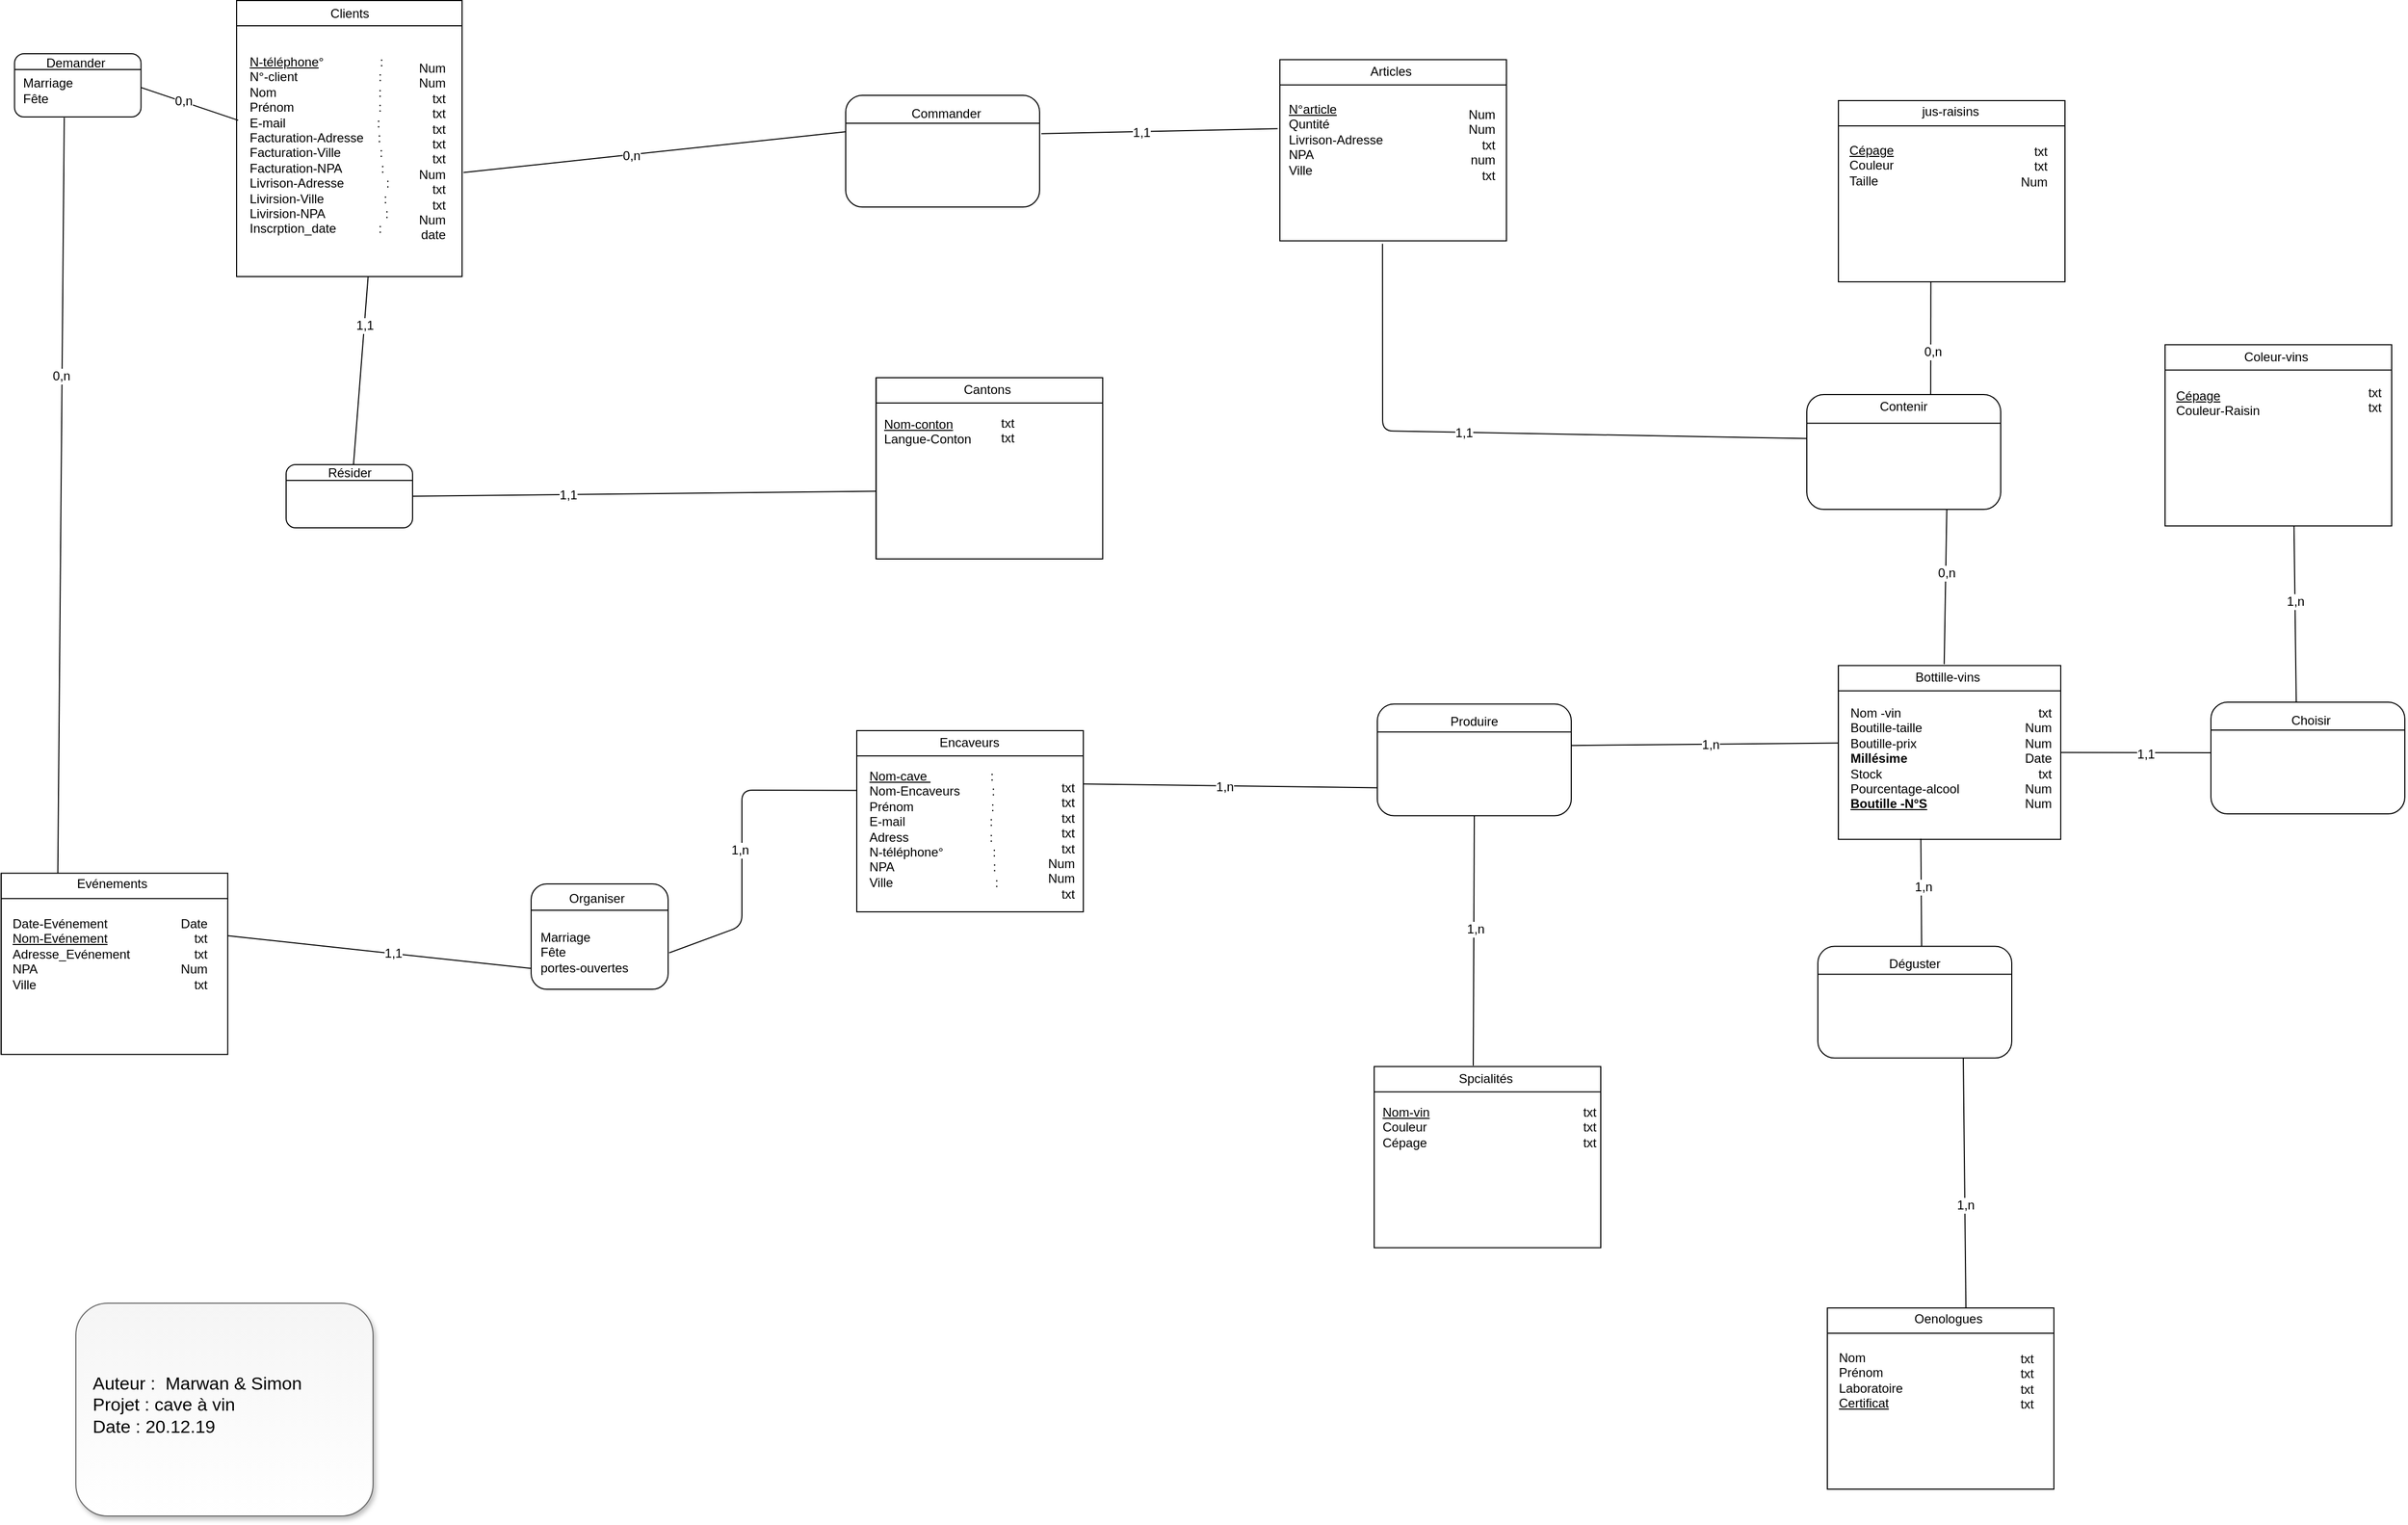 <mxfile pages="1" version="11.1.4" type="device"><diagram id="YAYrb2h_oNPjzgJTvmPT" name="Page-1"><mxGraphModel dx="1449" dy="745" grid="1" gridSize="10" guides="1" tooltips="1" connect="1" arrows="1" fold="1" page="1" pageScale="1" pageWidth="2336" pageHeight="1654" math="0" shadow="0"><root><mxCell id="0"/><mxCell id="1" parent="0"/><mxCell id="jZwpZF02W-TlChjxbvIv-12" value="" style="group" parent="1" vertex="1" connectable="0"><mxGeometry x="250.5" y="91.5" width="214" height="262" as="geometry"/></mxCell><mxCell id="jZwpZF02W-TlChjxbvIv-9" value="" style="group;align=left;" parent="jZwpZF02W-TlChjxbvIv-12" vertex="1" connectable="0"><mxGeometry width="214.0" height="262" as="geometry"/></mxCell><mxCell id="jZwpZF02W-TlChjxbvIv-7" value="" style="shape=internalStorage;whiteSpace=wrap;html=1;backgroundOutline=1;dx=0;dy=24;" parent="jZwpZF02W-TlChjxbvIv-9" vertex="1"><mxGeometry width="214" height="262" as="geometry"/></mxCell><mxCell id="jZwpZF02W-TlChjxbvIv-8" value="Clients" style="text;html=1;strokeColor=none;fillColor=none;align=center;verticalAlign=middle;whiteSpace=wrap;rounded=0;" parent="jZwpZF02W-TlChjxbvIv-9" vertex="1"><mxGeometry x="47.556" width="119.88" height="24.486" as="geometry"/></mxCell><mxCell id="jZwpZF02W-TlChjxbvIv-10" value="&lt;u&gt;N-téléphone&lt;/u&gt;°&amp;nbsp; &amp;nbsp; &amp;nbsp; &amp;nbsp; &amp;nbsp; &amp;nbsp; &amp;nbsp; &amp;nbsp; :&lt;br&gt;N°-client&amp;nbsp; &amp;nbsp; &amp;nbsp; &amp;nbsp; &amp;nbsp; &amp;nbsp; &amp;nbsp; &amp;nbsp; &amp;nbsp; &amp;nbsp; &amp;nbsp; &amp;nbsp;:&lt;br&gt;Nom&amp;nbsp; &amp;nbsp; &amp;nbsp; &amp;nbsp; &amp;nbsp; &amp;nbsp; &amp;nbsp; &amp;nbsp; &amp;nbsp; &amp;nbsp; &amp;nbsp; &amp;nbsp; &amp;nbsp; &amp;nbsp; &amp;nbsp;:&lt;br&gt;Prénom&amp;nbsp; &amp;nbsp; &amp;nbsp; &amp;nbsp; &amp;nbsp; &amp;nbsp; &amp;nbsp; &amp;nbsp; &amp;nbsp; &amp;nbsp; &amp;nbsp; &amp;nbsp; :&lt;br&gt;E-mail&amp;nbsp; &amp;nbsp; &amp;nbsp; &amp;nbsp; &amp;nbsp; &amp;nbsp; &amp;nbsp; &amp;nbsp; &amp;nbsp; &amp;nbsp; &amp;nbsp; &amp;nbsp; &amp;nbsp; :&lt;br&gt;&lt;font style=&quot;font-size: 12px&quot;&gt;Facturation-Adresse&amp;nbsp;&lt;/font&gt;&amp;nbsp; &amp;nbsp;:&lt;br&gt;Facturation-Ville&amp;nbsp; &amp;nbsp; &amp;nbsp; &amp;nbsp; &amp;nbsp; &amp;nbsp;:&lt;br&gt;Facturation-NPA&amp;nbsp; &amp;nbsp; &amp;nbsp; &amp;nbsp; &amp;nbsp; &amp;nbsp;:&lt;br&gt;Livrison-Adresse&amp;nbsp; &amp;nbsp; &amp;nbsp; &amp;nbsp; &amp;nbsp; &amp;nbsp; :&lt;br&gt;Livirsion-Ville&amp;nbsp; &amp;nbsp; &amp;nbsp; &amp;nbsp; &amp;nbsp; &amp;nbsp; &amp;nbsp; &amp;nbsp; &amp;nbsp;:&lt;br&gt;Livirsion-NPA&amp;nbsp; &amp;nbsp; &amp;nbsp; &amp;nbsp; &amp;nbsp; &amp;nbsp; &amp;nbsp; &amp;nbsp; &amp;nbsp;:&lt;br&gt;Inscrption_date&amp;nbsp; &amp;nbsp; &amp;nbsp; &amp;nbsp; &amp;nbsp; &amp;nbsp; :&lt;br&gt;&lt;br&gt;&amp;nbsp;" style="text;html=1;strokeColor=none;fillColor=none;align=left;verticalAlign=top;whiteSpace=wrap;rounded=0;" parent="jZwpZF02W-TlChjxbvIv-9" vertex="1"><mxGeometry x="10" y="44" width="140" height="212" as="geometry"/></mxCell><mxCell id="jZwpZF02W-TlChjxbvIv-11" value="Num&lt;br&gt;Num&lt;br&gt;txt&lt;br&gt;txt&lt;br&gt;txt&lt;br&gt;txt&lt;br&gt;txt&lt;br&gt;Num&lt;br&gt;txt&lt;br&gt;txt&lt;br&gt;Num&lt;br&gt;date" style="text;html=1;strokeColor=none;fillColor=none;align=right;verticalAlign=top;whiteSpace=wrap;rounded=0;horizontal=1;" parent="jZwpZF02W-TlChjxbvIv-9" vertex="1"><mxGeometry x="150" y="50" width="50" height="203" as="geometry"/></mxCell><mxCell id="jZwpZF02W-TlChjxbvIv-13" value="" style="group" parent="1" vertex="1" connectable="0"><mxGeometry x="839" y="784.5" width="215" height="172" as="geometry"/></mxCell><mxCell id="jZwpZF02W-TlChjxbvIv-14" value="" style="group;align=left;" parent="jZwpZF02W-TlChjxbvIv-13" vertex="1" connectable="0"><mxGeometry width="215" height="172" as="geometry"/></mxCell><mxCell id="jZwpZF02W-TlChjxbvIv-15" value="" style="shape=internalStorage;whiteSpace=wrap;html=1;backgroundOutline=1;dx=0;dy=24;" parent="jZwpZF02W-TlChjxbvIv-14" vertex="1"><mxGeometry width="215.0" height="172" as="geometry"/></mxCell><mxCell id="jZwpZF02W-TlChjxbvIv-16" value="Encaveurs" style="text;html=1;strokeColor=none;fillColor=none;align=center;verticalAlign=middle;whiteSpace=wrap;rounded=0;" parent="jZwpZF02W-TlChjxbvIv-14" vertex="1"><mxGeometry x="47.339" width="120.321" height="22.781" as="geometry"/></mxCell><mxCell id="jZwpZF02W-TlChjxbvIv-17" value="&lt;u&gt;Nom-cave&amp;nbsp;&lt;/u&gt;&amp;nbsp; &amp;nbsp; &amp;nbsp; &amp;nbsp; &amp;nbsp; &amp;nbsp; &amp;nbsp; &amp;nbsp; &amp;nbsp;:&lt;br&gt;Nom-Encaveurs&amp;nbsp; &amp;nbsp; &amp;nbsp; &amp;nbsp; &amp;nbsp;:&lt;br&gt;Prénom&amp;nbsp; &amp;nbsp; &amp;nbsp; &amp;nbsp; &amp;nbsp; &amp;nbsp; &amp;nbsp; &amp;nbsp; &amp;nbsp; &amp;nbsp; &amp;nbsp; :&lt;br&gt;E-mail&amp;nbsp; &amp;nbsp; &amp;nbsp; &amp;nbsp; &amp;nbsp; &amp;nbsp; &amp;nbsp; &amp;nbsp; &amp;nbsp; &amp;nbsp; &amp;nbsp; &amp;nbsp; :&lt;br&gt;Adress&amp;nbsp; &amp;nbsp; &amp;nbsp; &amp;nbsp; &amp;nbsp; &amp;nbsp; &amp;nbsp; &amp;nbsp; &amp;nbsp; &amp;nbsp; &amp;nbsp; &amp;nbsp;:&lt;br&gt;N-téléphone°&amp;nbsp; &amp;nbsp; &amp;nbsp; &amp;nbsp; &amp;nbsp; &amp;nbsp; &amp;nbsp; :&lt;br&gt;NPA&amp;nbsp; &amp;nbsp; &amp;nbsp; &amp;nbsp; &amp;nbsp; &amp;nbsp; &amp;nbsp; &amp;nbsp; &amp;nbsp; &amp;nbsp; &amp;nbsp; &amp;nbsp; &amp;nbsp; &amp;nbsp; :&lt;br&gt;Ville&amp;nbsp; &amp;nbsp; &amp;nbsp; &amp;nbsp; &amp;nbsp; &amp;nbsp; &amp;nbsp; &amp;nbsp; &amp;nbsp; &amp;nbsp; &amp;nbsp; &amp;nbsp; &amp;nbsp; &amp;nbsp; &amp;nbsp;:&lt;br&gt;&lt;br&gt;&lt;br&gt;&lt;br&gt;&amp;nbsp;" style="text;html=1;strokeColor=none;fillColor=none;align=left;verticalAlign=top;whiteSpace=wrap;rounded=0;" parent="jZwpZF02W-TlChjxbvIv-14" vertex="1"><mxGeometry x="10" y="29" width="130" height="129" as="geometry"/></mxCell><mxCell id="jZwpZF02W-TlChjxbvIv-18" value="txt&lt;br&gt;txt&lt;br&gt;txt&lt;br&gt;txt&lt;br&gt;txt&lt;br&gt;Num&lt;br&gt;Num&lt;br&gt;txt" style="text;html=1;strokeColor=none;fillColor=none;align=right;verticalAlign=top;whiteSpace=wrap;rounded=0;horizontal=1;" parent="jZwpZF02W-TlChjxbvIv-14" vertex="1"><mxGeometry x="150" y="40" width="59" height="119" as="geometry"/></mxCell><mxCell id="jZwpZF02W-TlChjxbvIv-20" value="" style="group" parent="1" vertex="1" connectable="0"><mxGeometry x="1770.46" y="722.706" width="211" height="165" as="geometry"/></mxCell><mxCell id="jZwpZF02W-TlChjxbvIv-21" value="" style="group;align=left;" parent="jZwpZF02W-TlChjxbvIv-20" vertex="1" connectable="0"><mxGeometry width="211" height="165" as="geometry"/></mxCell><mxCell id="jZwpZF02W-TlChjxbvIv-22" value="" style="shape=internalStorage;whiteSpace=wrap;html=1;backgroundOutline=1;dx=0;dy=24;" parent="jZwpZF02W-TlChjxbvIv-21" vertex="1"><mxGeometry width="211.0" height="165" as="geometry"/></mxCell><mxCell id="jZwpZF02W-TlChjxbvIv-23" value="Bottille-vins&amp;nbsp;" style="text;html=1;strokeColor=none;fillColor=none;align=center;verticalAlign=middle;whiteSpace=wrap;rounded=0;" parent="jZwpZF02W-TlChjxbvIv-21" vertex="1"><mxGeometry x="46.459" width="118.083" height="21.854" as="geometry"/></mxCell><mxCell id="jZwpZF02W-TlChjxbvIv-25" value="txt&lt;br&gt;Num&lt;br&gt;Num&lt;br&gt;Date&lt;br&gt;txt&lt;br&gt;Num&lt;br&gt;Num" style="text;html=1;strokeColor=none;fillColor=none;align=right;verticalAlign=top;whiteSpace=wrap;rounded=0;horizontal=1;" parent="jZwpZF02W-TlChjxbvIv-21" vertex="1"><mxGeometry x="124.156" y="31.657" width="80.474" height="123.75" as="geometry"/></mxCell><mxCell id="jZwpZF02W-TlChjxbvIv-27" value="Nom -vin&lt;br&gt;Boutille-taille&lt;br&gt;Boutille-prix&lt;br&gt;&lt;span class=&quot;ILfuVd&quot;&gt;&lt;span class=&quot;e24Kjd&quot;&gt;&lt;b&gt;Millésime&lt;/b&gt;&lt;/span&gt;&lt;/span&gt;&lt;br&gt;Stock&lt;br&gt;Pourcentage-alcool&lt;br&gt;&lt;span style=&quot;text-align: center&quot;&gt;&lt;b&gt;&lt;u&gt;Boutille -N°S&lt;br&gt;&lt;br&gt;&lt;/u&gt;&lt;/b&gt;&lt;/span&gt;" style="text;html=1;strokeColor=none;fillColor=none;align=left;verticalAlign=top;whiteSpace=wrap;rounded=0;" parent="jZwpZF02W-TlChjxbvIv-21" vertex="1"><mxGeometry x="9.814" y="31.657" width="145.247" height="128.547" as="geometry"/></mxCell><mxCell id="jZwpZF02W-TlChjxbvIv-28" value="" style="group;align=left;verticalAlign=top;" parent="1" vertex="1" connectable="0"><mxGeometry x="2080.5" y="418.222" width="215" height="172" as="geometry"/></mxCell><mxCell id="jZwpZF02W-TlChjxbvIv-29" value="" style="group;align=center;" parent="jZwpZF02W-TlChjxbvIv-28" vertex="1" connectable="0"><mxGeometry width="215" height="172" as="geometry"/></mxCell><mxCell id="jZwpZF02W-TlChjxbvIv-30" value="" style="shape=internalStorage;whiteSpace=wrap;html=1;backgroundOutline=1;dx=0;dy=24;" parent="jZwpZF02W-TlChjxbvIv-29" vertex="1"><mxGeometry width="215.0" height="172" as="geometry"/></mxCell><mxCell id="Ecj6515HUXLzfMnfIjLH-1" value="Coleur-vins" style="text;html=1;strokeColor=none;fillColor=none;align=center;verticalAlign=middle;whiteSpace=wrap;rounded=0;" parent="jZwpZF02W-TlChjxbvIv-29" vertex="1"><mxGeometry x="63.5" y="1.5" width="84" height="20" as="geometry"/></mxCell><mxCell id="x5Wz_G-ndifkTaneFLAi-8" value="&lt;u&gt;Cépage&lt;/u&gt;&lt;br style=&quot;white-space: normal&quot;&gt;Couleur-Raisin" style="text;html=1;strokeColor=none;fillColor=none;align=left;verticalAlign=top;whiteSpace=wrap;rounded=0;" parent="jZwpZF02W-TlChjxbvIv-29" vertex="1"><mxGeometry x="8" y="34.5" width="111" height="109" as="geometry"/></mxCell><mxCell id="x5Wz_G-ndifkTaneFLAi-9" value="txt&lt;br&gt;&lt;span&gt;txt&lt;/span&gt;&lt;br&gt;&lt;span&gt;&lt;br&gt;&lt;br&gt;&lt;/span&gt;" style="text;html=1;strokeColor=none;fillColor=none;align=right;verticalAlign=top;whiteSpace=wrap;rounded=0;" parent="jZwpZF02W-TlChjxbvIv-29" vertex="1"><mxGeometry x="144" y="31.5" width="63" height="99" as="geometry"/></mxCell><mxCell id="jZwpZF02W-TlChjxbvIv-40" value="" style="group" parent="1" vertex="1" connectable="0"><mxGeometry x="27.111" y="919.833" width="215" height="172" as="geometry"/></mxCell><mxCell id="jZwpZF02W-TlChjxbvIv-41" value="" style="group;align=left;" parent="jZwpZF02W-TlChjxbvIv-40" vertex="1" connectable="0"><mxGeometry width="215" height="172" as="geometry"/></mxCell><mxCell id="jZwpZF02W-TlChjxbvIv-42" value="" style="shape=internalStorage;whiteSpace=wrap;html=1;backgroundOutline=1;dx=0;dy=24;" parent="jZwpZF02W-TlChjxbvIv-41" vertex="1"><mxGeometry width="215.0" height="172" as="geometry"/></mxCell><mxCell id="jZwpZF02W-TlChjxbvIv-44" value="Date-Evénement&lt;br&gt;&lt;u&gt;Nom-Evénement&lt;/u&gt;&lt;br&gt;Adresse_Evénement&lt;br&gt;NPA&lt;br&gt;Ville" style="text;html=1;strokeColor=none;fillColor=none;align=left;verticalAlign=top;whiteSpace=wrap;rounded=0;" parent="jZwpZF02W-TlChjxbvIv-41" vertex="1"><mxGeometry x="9" y="34" width="121" height="105" as="geometry"/></mxCell><mxCell id="jZwpZF02W-TlChjxbvIv-45" value="&amp;nbsp;Date&lt;br&gt;txt&lt;br&gt;txt&lt;br&gt;Num&lt;br&gt;txt" style="text;html=1;strokeColor=none;fillColor=none;align=right;verticalAlign=top;whiteSpace=wrap;rounded=0;horizontal=1;" parent="jZwpZF02W-TlChjxbvIv-41" vertex="1"><mxGeometry x="124" y="34" width="74" height="95" as="geometry"/></mxCell><mxCell id="jZwpZF02W-TlChjxbvIv-48" value="Evénements" style="text;html=1;strokeColor=none;fillColor=none;align=center;verticalAlign=middle;whiteSpace=wrap;rounded=0;" parent="jZwpZF02W-TlChjxbvIv-41" vertex="1"><mxGeometry x="64" width="83" height="20" as="geometry"/></mxCell><mxCell id="jZwpZF02W-TlChjxbvIv-52" value="" style="group" parent="1" vertex="1" connectable="0"><mxGeometry x="1760" y="1327.5" width="215" height="172" as="geometry"/></mxCell><mxCell id="jZwpZF02W-TlChjxbvIv-53" value="" style="group;align=left;" parent="jZwpZF02W-TlChjxbvIv-52" vertex="1" connectable="0"><mxGeometry y="5" width="215" height="172" as="geometry"/></mxCell><mxCell id="jZwpZF02W-TlChjxbvIv-54" value="" style="shape=internalStorage;whiteSpace=wrap;html=1;backgroundOutline=1;dx=0;dy=24;" parent="jZwpZF02W-TlChjxbvIv-53" vertex="1"><mxGeometry width="215.0" height="172" as="geometry"/></mxCell><mxCell id="jZwpZF02W-TlChjxbvIv-55" value="Nom&lt;br&gt;Prénom&lt;br&gt;&lt;span class=&quot;tlid-translation translation&quot; lang=&quot;fr&quot;&gt;Laboratoire&lt;br&gt;&lt;u&gt;Certificat&lt;/u&gt;&lt;br&gt;&lt;/span&gt;" style="text;html=1;strokeColor=none;fillColor=none;align=left;verticalAlign=top;whiteSpace=wrap;rounded=0;" parent="jZwpZF02W-TlChjxbvIv-53" vertex="1"><mxGeometry x="8.908" y="33.667" width="109.977" height="105.111" as="geometry"/></mxCell><mxCell id="jZwpZF02W-TlChjxbvIv-56" value="txt&lt;br&gt;txt&lt;br&gt;txt&lt;br&gt;txt" style="text;html=1;strokeColor=none;fillColor=none;align=right;verticalAlign=top;whiteSpace=wrap;rounded=0;horizontal=1;" parent="jZwpZF02W-TlChjxbvIv-53" vertex="1"><mxGeometry x="124" y="34" width="74" height="95" as="geometry"/></mxCell><mxCell id="jZwpZF02W-TlChjxbvIv-57" value="&lt;span class=&quot;tlid-translation translation&quot; lang=&quot;fr&quot;&gt;Oenologues&lt;/span&gt;" style="text;html=1;strokeColor=none;fillColor=none;align=center;verticalAlign=middle;whiteSpace=wrap;rounded=0;" parent="jZwpZF02W-TlChjxbvIv-53" vertex="1"><mxGeometry x="80.5" y="0.5" width="68" height="20" as="geometry"/></mxCell><mxCell id="jZwpZF02W-TlChjxbvIv-61" value="" style="group" parent="1" vertex="1" connectable="0"><mxGeometry x="1770.5" y="181.5" width="215" height="172" as="geometry"/></mxCell><mxCell id="jZwpZF02W-TlChjxbvIv-62" value="" style="group;align=left;" parent="jZwpZF02W-TlChjxbvIv-61" vertex="1" connectable="0"><mxGeometry y="5" width="215" height="172" as="geometry"/></mxCell><mxCell id="jZwpZF02W-TlChjxbvIv-63" value="" style="shape=internalStorage;whiteSpace=wrap;html=1;backgroundOutline=1;dx=0;dy=24;" parent="jZwpZF02W-TlChjxbvIv-62" vertex="1"><mxGeometry width="215.0" height="172" as="geometry"/></mxCell><mxCell id="jZwpZF02W-TlChjxbvIv-64" value="&lt;u&gt;Cépage&lt;br&gt;&lt;/u&gt;Couleur&lt;br&gt;Taille" style="text;html=1;strokeColor=none;fillColor=none;align=left;verticalAlign=top;whiteSpace=wrap;rounded=0;" parent="jZwpZF02W-TlChjxbvIv-62" vertex="1"><mxGeometry x="8.908" y="33.667" width="109.977" height="105.111" as="geometry"/></mxCell><mxCell id="jZwpZF02W-TlChjxbvIv-65" value="txt&lt;br&gt;txt&lt;br&gt;Num" style="text;html=1;strokeColor=none;fillColor=none;align=right;verticalAlign=top;whiteSpace=wrap;rounded=0;horizontal=1;" parent="jZwpZF02W-TlChjxbvIv-62" vertex="1"><mxGeometry x="124" y="34" width="76" height="95" as="geometry"/></mxCell><mxCell id="jZwpZF02W-TlChjxbvIv-66" value="jus-raisins" style="text;html=1;strokeColor=none;fillColor=none;align=left;verticalAlign=middle;whiteSpace=wrap;rounded=0;" parent="jZwpZF02W-TlChjxbvIv-62" vertex="1"><mxGeometry x="77" width="74" height="20" as="geometry"/></mxCell><mxCell id="x5Wz_G-ndifkTaneFLAi-10" value="" style="group" parent="1" vertex="1" connectable="0"><mxGeometry x="857.362" y="449.5" width="215" height="172" as="geometry"/></mxCell><mxCell id="x5Wz_G-ndifkTaneFLAi-1" value="" style="group" parent="x5Wz_G-ndifkTaneFLAi-10" vertex="1" connectable="0"><mxGeometry width="215" height="172" as="geometry"/></mxCell><mxCell id="x5Wz_G-ndifkTaneFLAi-2" value="" style="group;align=left;" parent="x5Wz_G-ndifkTaneFLAi-1" vertex="1" connectable="0"><mxGeometry width="215" height="172" as="geometry"/></mxCell><mxCell id="x5Wz_G-ndifkTaneFLAi-3" value="" style="shape=internalStorage;whiteSpace=wrap;html=1;backgroundOutline=1;dx=0;dy=24;" parent="x5Wz_G-ndifkTaneFLAi-2" vertex="1"><mxGeometry width="215.0" height="172" as="geometry"/></mxCell><mxCell id="x5Wz_G-ndifkTaneFLAi-4" value="Cantons" style="text;html=1;strokeColor=none;fillColor=none;align=center;verticalAlign=middle;whiteSpace=wrap;rounded=0;" parent="x5Wz_G-ndifkTaneFLAi-2" vertex="1"><mxGeometry x="63.5" y="1.5" width="84" height="20" as="geometry"/></mxCell><mxCell id="x5Wz_G-ndifkTaneFLAi-6" value="txt&lt;br&gt;txt" style="text;html=1;" parent="x5Wz_G-ndifkTaneFLAi-2" vertex="1"><mxGeometry x="116.5" y="29.5" width="95" height="117" as="geometry"/></mxCell><mxCell id="x5Wz_G-ndifkTaneFLAi-5" value="&lt;u&gt;Nom-conton&lt;/u&gt;&lt;br&gt;Langue-Conton" style="text;html=1;" parent="x5Wz_G-ndifkTaneFLAi-10" vertex="1"><mxGeometry x="6" y="30" width="104" height="117" as="geometry"/></mxCell><mxCell id="x5Wz_G-ndifkTaneFLAi-13" value="" style="group" parent="1" vertex="1" connectable="0"><mxGeometry x="1330" y="1103.333" width="215" height="172" as="geometry"/></mxCell><mxCell id="x5Wz_G-ndifkTaneFLAi-14" value="" style="group" parent="x5Wz_G-ndifkTaneFLAi-13" vertex="1" connectable="0"><mxGeometry width="215" height="172" as="geometry"/></mxCell><mxCell id="x5Wz_G-ndifkTaneFLAi-15" value="" style="group;align=left;" parent="x5Wz_G-ndifkTaneFLAi-14" vertex="1" connectable="0"><mxGeometry width="215" height="172" as="geometry"/></mxCell><mxCell id="x5Wz_G-ndifkTaneFLAi-16" value="" style="shape=internalStorage;whiteSpace=wrap;html=1;backgroundOutline=1;dx=0;dy=24;" parent="x5Wz_G-ndifkTaneFLAi-15" vertex="1"><mxGeometry width="215.0" height="172" as="geometry"/></mxCell><mxCell id="x5Wz_G-ndifkTaneFLAi-17" value="Spcialités" style="text;html=1;strokeColor=none;fillColor=none;align=center;verticalAlign=middle;whiteSpace=wrap;rounded=0;" parent="x5Wz_G-ndifkTaneFLAi-15" vertex="1"><mxGeometry x="63.5" y="1.5" width="84" height="20" as="geometry"/></mxCell><mxCell id="x5Wz_G-ndifkTaneFLAi-18" value="txt&lt;br&gt;txt&lt;br&gt;txt" style="text;html=1;align=right;" parent="x5Wz_G-ndifkTaneFLAi-15" vertex="1"><mxGeometry x="116.5" y="29.5" width="95" height="117" as="geometry"/></mxCell><mxCell id="x5Wz_G-ndifkTaneFLAi-19" value="&lt;u&gt;Nom-vin&lt;/u&gt;&lt;br&gt;Couleur&lt;br&gt;Cépage" style="text;html=1;" parent="x5Wz_G-ndifkTaneFLAi-13" vertex="1"><mxGeometry x="6" y="29.5" width="95" height="117" as="geometry"/></mxCell><mxCell id="x5Wz_G-ndifkTaneFLAi-36" value="" style="group;movable=0;resizable=0;rotatable=0;deletable=0;editable=0;connectable=0;" parent="1" vertex="1" connectable="0"><mxGeometry x="1299.5" y="1049.759" width="184" height="106" as="geometry"/></mxCell><mxCell id="x5Wz_G-ndifkTaneFLAi-41" value="" style="group" parent="1" vertex="1" connectable="0"><mxGeometry x="828.5" y="181.5" width="184" height="106" as="geometry"/></mxCell><mxCell id="x5Wz_G-ndifkTaneFLAi-24" value="" style="group" parent="x5Wz_G-ndifkTaneFLAi-41" vertex="1" connectable="0"><mxGeometry width="184" height="106" as="geometry"/></mxCell><mxCell id="x5Wz_G-ndifkTaneFLAi-21" value="" style="rounded=1;whiteSpace=wrap;html=1;align=left;" parent="x5Wz_G-ndifkTaneFLAi-24" vertex="1"><mxGeometry width="184" height="106" as="geometry"/></mxCell><mxCell id="x5Wz_G-ndifkTaneFLAi-23" value="Commander" style="text;html=1;strokeColor=none;fillColor=none;align=center;verticalAlign=middle;whiteSpace=wrap;rounded=0;" parent="x5Wz_G-ndifkTaneFLAi-24" vertex="1"><mxGeometry x="50" y="7" width="90" height="20" as="geometry"/></mxCell><mxCell id="x5Wz_G-ndifkTaneFLAi-22" value="" style="endArrow=none;html=1;exitX=0;exitY=0.25;exitDx=0;exitDy=0;entryX=1;entryY=0.25;entryDx=0;entryDy=0;" parent="x5Wz_G-ndifkTaneFLAi-24" source="x5Wz_G-ndifkTaneFLAi-21" target="x5Wz_G-ndifkTaneFLAi-21" edge="1"><mxGeometry width="50" height="50" relative="1" as="geometry"><mxPoint x="962" y="144" as="sourcePoint"/><mxPoint x="1012" y="94" as="targetPoint"/><Array as="points"/></mxGeometry></mxCell><mxCell id="x5Wz_G-ndifkTaneFLAi-49" value="" style="group" parent="1" vertex="1" connectable="0"><mxGeometry x="1240.5" y="147.638" width="215" height="172" as="geometry"/></mxCell><mxCell id="x5Wz_G-ndifkTaneFLAi-42" value="" style="group" parent="x5Wz_G-ndifkTaneFLAi-49" vertex="1" connectable="0"><mxGeometry width="215" height="172" as="geometry"/></mxCell><mxCell id="x5Wz_G-ndifkTaneFLAi-43" value="" style="group" parent="x5Wz_G-ndifkTaneFLAi-42" vertex="1" connectable="0"><mxGeometry width="215" height="172" as="geometry"/></mxCell><mxCell id="x5Wz_G-ndifkTaneFLAi-44" value="" style="group;align=left;" parent="x5Wz_G-ndifkTaneFLAi-43" vertex="1" connectable="0"><mxGeometry width="215" height="172" as="geometry"/></mxCell><mxCell id="x5Wz_G-ndifkTaneFLAi-45" value="" style="shape=internalStorage;whiteSpace=wrap;html=1;backgroundOutline=1;dx=0;dy=24;" parent="x5Wz_G-ndifkTaneFLAi-44" vertex="1"><mxGeometry width="215.0" height="172" as="geometry"/></mxCell><mxCell id="x5Wz_G-ndifkTaneFLAi-46" value="Articles" style="text;html=1;strokeColor=none;fillColor=none;align=center;verticalAlign=middle;whiteSpace=wrap;rounded=0;" parent="x5Wz_G-ndifkTaneFLAi-44" vertex="1"><mxGeometry x="63.5" y="1.5" width="84" height="20" as="geometry"/></mxCell><mxCell id="jZwpZF02W-TlChjxbvIv-38" value="&lt;u&gt;N°article&lt;/u&gt;&lt;br&gt;Quntité&amp;nbsp;&lt;br&gt;Livrison-Adresse&lt;br&gt;NPA&lt;br&gt;Ville&amp;nbsp; &amp;nbsp; &amp;nbsp; &amp;nbsp; &amp;nbsp; &amp;nbsp; &amp;nbsp; &amp;nbsp; &amp;nbsp; &amp;nbsp; &amp;nbsp; &amp;nbsp; &amp;nbsp; &amp;nbsp;&amp;nbsp;" style="text;html=1;strokeColor=none;fillColor=none;align=left;verticalAlign=top;whiteSpace=wrap;rounded=0;" parent="x5Wz_G-ndifkTaneFLAi-44" vertex="1"><mxGeometry x="6" y="33" width="104" height="105" as="geometry"/></mxCell><mxCell id="jZwpZF02W-TlChjxbvIv-39" value="Num&lt;br&gt;Num&lt;br&gt;txt&lt;br&gt;num&lt;br&gt;txt" style="text;html=1;strokeColor=none;fillColor=none;align=right;verticalAlign=top;whiteSpace=wrap;rounded=0;horizontal=1;" parent="x5Wz_G-ndifkTaneFLAi-44" vertex="1"><mxGeometry x="132.5" y="37.862" width="74" height="95" as="geometry"/></mxCell><mxCell id="x5Wz_G-ndifkTaneFLAi-50" value="" style="endArrow=none;html=1;exitX=0.003;exitY=0.325;exitDx=0;exitDy=0;exitPerimeter=0;entryX=1.006;entryY=0.623;entryDx=0;entryDy=0;entryPerimeter=0;" parent="1" source="x5Wz_G-ndifkTaneFLAi-21" target="jZwpZF02W-TlChjxbvIv-7" edge="1"><mxGeometry width="50" height="50" relative="1" as="geometry"><mxPoint x="922.5" y="577.5" as="sourcePoint"/><mxPoint x="758.5" y="481.5" as="targetPoint"/><Array as="points"/></mxGeometry></mxCell><mxCell id="x5Wz_G-ndifkTaneFLAi-51" value="0,n" style="text;html=1;resizable=0;points=[];align=center;verticalAlign=middle;labelBackgroundColor=#ffffff;" parent="x5Wz_G-ndifkTaneFLAi-50" vertex="1" connectable="0"><mxGeometry x="0.127" y="1" relative="1" as="geometry"><mxPoint as="offset"/></mxGeometry></mxCell><mxCell id="x5Wz_G-ndifkTaneFLAi-52" value="" style="endArrow=none;html=1;exitX=-0.01;exitY=0.381;exitDx=0;exitDy=0;entryX=1.009;entryY=0.343;entryDx=0;entryDy=0;entryPerimeter=0;exitPerimeter=0;" parent="1" source="x5Wz_G-ndifkTaneFLAi-45" target="x5Wz_G-ndifkTaneFLAi-21" edge="1"><mxGeometry width="50" height="50" relative="1" as="geometry"><mxPoint x="1832" y="1023.661" as="sourcePoint"/><mxPoint x="1871.5" y="915.5" as="targetPoint"/></mxGeometry></mxCell><mxCell id="x5Wz_G-ndifkTaneFLAi-53" value="1,1" style="text;html=1;resizable=0;points=[];align=center;verticalAlign=middle;labelBackgroundColor=#ffffff;" parent="x5Wz_G-ndifkTaneFLAi-52" vertex="1" connectable="0"><mxGeometry x="0.159" y="1" relative="1" as="geometry"><mxPoint as="offset"/></mxGeometry></mxCell><mxCell id="x5Wz_G-ndifkTaneFLAi-54" value="" style="endArrow=none;html=1;entryX=0.453;entryY=1.016;entryDx=0;entryDy=0;exitX=0.007;exitY=0.383;exitDx=0;exitDy=0;exitPerimeter=0;entryPerimeter=0;" parent="1" source="x5Wz_G-ndifkTaneFLAi-37" target="x5Wz_G-ndifkTaneFLAi-45" edge="1"><mxGeometry width="50" height="50" relative="1" as="geometry"><mxPoint x="1849" y="1305.5" as="sourcePoint"/><mxPoint x="1899" y="1255.5" as="targetPoint"/><Array as="points"><mxPoint x="1338" y="500"/></Array></mxGeometry></mxCell><mxCell id="x5Wz_G-ndifkTaneFLAi-55" value="1,1" style="text;html=1;resizable=0;points=[];align=center;verticalAlign=middle;labelBackgroundColor=#ffffff;" parent="x5Wz_G-ndifkTaneFLAi-54" vertex="1" connectable="0"><mxGeometry x="0.127" relative="1" as="geometry"><mxPoint as="offset"/></mxGeometry></mxCell><mxCell id="x5Wz_G-ndifkTaneFLAi-56" value="" style="endArrow=none;html=1;entryX=0.639;entryY=0.002;entryDx=0;entryDy=0;entryPerimeter=0;exitX=0.408;exitY=1.001;exitDx=0;exitDy=0;exitPerimeter=0;" parent="1" source="jZwpZF02W-TlChjxbvIv-63" target="x5Wz_G-ndifkTaneFLAi-37" edge="1"><mxGeometry width="50" height="50" relative="1" as="geometry"><mxPoint x="1858.5" y="362.5" as="sourcePoint"/><mxPoint x="1781.5" y="1465.5" as="targetPoint"/></mxGeometry></mxCell><mxCell id="x5Wz_G-ndifkTaneFLAi-57" value="0,n" style="text;html=1;resizable=0;points=[];align=center;verticalAlign=middle;labelBackgroundColor=#ffffff;" parent="x5Wz_G-ndifkTaneFLAi-56" vertex="1" connectable="0"><mxGeometry x="0.232" y="2" relative="1" as="geometry"><mxPoint as="offset"/></mxGeometry></mxCell><mxCell id="x5Wz_G-ndifkTaneFLAi-58" value="" style="endArrow=none;html=1;entryX=0.722;entryY=0.999;entryDx=0;entryDy=0;entryPerimeter=0;exitX=0.457;exitY=-0.058;exitDx=0;exitDy=0;exitPerimeter=0;" parent="1" source="jZwpZF02W-TlChjxbvIv-23" target="x5Wz_G-ndifkTaneFLAi-37" edge="1"><mxGeometry width="50" height="50" relative="1" as="geometry"><mxPoint x="1891.5" y="705.5" as="sourcePoint"/><mxPoint x="1920" y="1495.5" as="targetPoint"/></mxGeometry></mxCell><mxCell id="x5Wz_G-ndifkTaneFLAi-59" value="0,n" style="text;html=1;resizable=0;points=[];align=center;verticalAlign=middle;labelBackgroundColor=#ffffff;" parent="x5Wz_G-ndifkTaneFLAi-58" vertex="1" connectable="0"><mxGeometry x="0.181" relative="1" as="geometry"><mxPoint as="offset"/></mxGeometry></mxCell><mxCell id="x5Wz_G-ndifkTaneFLAi-63" value="" style="group;movable=0;resizable=0;rotatable=0;deletable=0;editable=0;connectable=0;" parent="1" vertex="1" connectable="0"><mxGeometry x="1309.5" y="1059.759" width="184" height="106" as="geometry"/></mxCell><mxCell id="x5Wz_G-ndifkTaneFLAi-70" value="" style="group" parent="1" vertex="1" connectable="0"><mxGeometry x="1751" y="989.259" width="184" height="106" as="geometry"/></mxCell><mxCell id="x5Wz_G-ndifkTaneFLAi-64" value="" style="rounded=1;whiteSpace=wrap;html=1;align=left;" parent="x5Wz_G-ndifkTaneFLAi-70" vertex="1"><mxGeometry width="184" height="106" as="geometry"/></mxCell><mxCell id="x5Wz_G-ndifkTaneFLAi-66" value="" style="endArrow=none;html=1;exitX=0;exitY=0.25;exitDx=0;exitDy=0;entryX=1;entryY=0.25;entryDx=0;entryDy=0;" parent="x5Wz_G-ndifkTaneFLAi-70" source="x5Wz_G-ndifkTaneFLAi-64" target="x5Wz_G-ndifkTaneFLAi-64" edge="1"><mxGeometry width="50" height="50" relative="1" as="geometry"><mxPoint x="216.5" y="-76" as="sourcePoint"/><mxPoint x="266.5" y="-126" as="targetPoint"/><Array as="points"/></mxGeometry></mxCell><mxCell id="x5Wz_G-ndifkTaneFLAi-69" value="Déguster" style="text;html=1;strokeColor=none;fillColor=none;align=center;verticalAlign=middle;whiteSpace=wrap;rounded=0;" parent="x5Wz_G-ndifkTaneFLAi-70" vertex="1"><mxGeometry x="72" y="6.241" width="40" height="20" as="geometry"/></mxCell><mxCell id="x5Wz_G-ndifkTaneFLAi-71" value="" style="endArrow=none;html=1;entryX=0.535;entryY=-0.003;entryDx=0;entryDy=0;exitX=0.371;exitY=0.996;exitDx=0;exitDy=0;exitPerimeter=0;entryPerimeter=0;" parent="1" source="jZwpZF02W-TlChjxbvIv-22" target="x5Wz_G-ndifkTaneFLAi-64" edge="1"><mxGeometry width="50" height="50" relative="1" as="geometry"><mxPoint x="1876.5" y="888.5" as="sourcePoint"/><mxPoint x="1881.5" y="965.5" as="targetPoint"/><Array as="points"/></mxGeometry></mxCell><mxCell id="x5Wz_G-ndifkTaneFLAi-72" value="1,n" style="text;html=1;resizable=0;points=[];align=center;verticalAlign=middle;labelBackgroundColor=#ffffff;" parent="x5Wz_G-ndifkTaneFLAi-71" vertex="1" connectable="0"><mxGeometry x="-0.107" y="2" relative="1" as="geometry"><mxPoint as="offset"/></mxGeometry></mxCell><mxCell id="x5Wz_G-ndifkTaneFLAi-73" value="" style="endArrow=none;html=1;entryX=0.75;entryY=0;entryDx=0;entryDy=0;exitX=0.75;exitY=1;exitDx=0;exitDy=0;" parent="1" source="x5Wz_G-ndifkTaneFLAi-64" target="jZwpZF02W-TlChjxbvIv-57" edge="1"><mxGeometry width="50" height="50" relative="1" as="geometry"><mxPoint x="1841.5" y="1006.5" as="sourcePoint"/><mxPoint x="2670.5" y="1485.5" as="targetPoint"/></mxGeometry></mxCell><mxCell id="x5Wz_G-ndifkTaneFLAi-74" value="1,n" style="text;html=1;resizable=0;points=[];align=center;verticalAlign=middle;labelBackgroundColor=#ffffff;" parent="x5Wz_G-ndifkTaneFLAi-73" vertex="1" connectable="0"><mxGeometry x="0.168" relative="1" as="geometry"><mxPoint as="offset"/></mxGeometry></mxCell><mxCell id="x5Wz_G-ndifkTaneFLAi-76" value="" style="group" parent="1" vertex="1" connectable="0"><mxGeometry x="1740.5" y="465.5" width="184" height="109" as="geometry"/></mxCell><mxCell id="x5Wz_G-ndifkTaneFLAi-37" value="" style="rounded=1;whiteSpace=wrap;html=1;align=left;" parent="x5Wz_G-ndifkTaneFLAi-76" vertex="1"><mxGeometry width="184" height="109" as="geometry"/></mxCell><mxCell id="x5Wz_G-ndifkTaneFLAi-38" value="Contenir" style="text;html=1;strokeColor=none;fillColor=none;align=center;verticalAlign=middle;whiteSpace=wrap;rounded=0;" parent="x5Wz_G-ndifkTaneFLAi-76" vertex="1"><mxGeometry x="64" y="1.259" width="55" height="20" as="geometry"/></mxCell><mxCell id="x5Wz_G-ndifkTaneFLAi-39" value="" style="endArrow=none;html=1;exitX=0;exitY=0.25;exitDx=0;exitDy=0;entryX=1;entryY=0.25;entryDx=0;entryDy=0;" parent="x5Wz_G-ndifkTaneFLAi-76" source="x5Wz_G-ndifkTaneFLAi-37" target="x5Wz_G-ndifkTaneFLAi-37" edge="1"><mxGeometry width="50" height="50" relative="1" as="geometry"><mxPoint x="2261.5" y="1193.759" as="sourcePoint"/><mxPoint x="2311.5" y="1143.759" as="targetPoint"/><Array as="points"/></mxGeometry></mxCell><mxCell id="x5Wz_G-ndifkTaneFLAi-80" value="" style="endArrow=none;html=1;entryX=1;entryY=0.5;entryDx=0;entryDy=0;exitX=-0.057;exitY=0.665;exitDx=0;exitDy=0;exitPerimeter=0;" parent="1" source="x5Wz_G-ndifkTaneFLAi-5" target="x5Wz_G-ndifkTaneFLAi-79" edge="1"><mxGeometry width="50" height="50" relative="1" as="geometry"><mxPoint x="300.5" y="292.5" as="sourcePoint"/><mxPoint x="672" y="932.201" as="targetPoint"/></mxGeometry></mxCell><mxCell id="x5Wz_G-ndifkTaneFLAi-84" value="1,1" style="text;html=1;resizable=0;points=[];align=center;verticalAlign=middle;labelBackgroundColor=#ffffff;" parent="x5Wz_G-ndifkTaneFLAi-80" vertex="1" connectable="0"><mxGeometry x="0.329" relative="1" as="geometry"><mxPoint as="offset"/></mxGeometry></mxCell><mxCell id="x5Wz_G-ndifkTaneFLAi-81" value="" style="endArrow=none;html=1;entryX=0.82;entryY=1.029;entryDx=0;entryDy=0;exitX=0.564;exitY=0.983;exitDx=0;exitDy=0;exitPerimeter=0;entryPerimeter=0;" parent="1" source="MOEgZlCkhYLucnAaT1ta-5" target="jZwpZF02W-TlChjxbvIv-10" edge="1"><mxGeometry width="50" height="50" relative="1" as="geometry"><mxPoint x="629.5" y="752.667" as="sourcePoint"/><mxPoint x="679.5" y="702.667" as="targetPoint"/></mxGeometry></mxCell><mxCell id="x5Wz_G-ndifkTaneFLAi-83" value="1,1" style="text;html=1;resizable=0;points=[];align=center;verticalAlign=middle;labelBackgroundColor=#ffffff;" parent="x5Wz_G-ndifkTaneFLAi-81" vertex="1" connectable="0"><mxGeometry x="-0.083" y="1" relative="1" as="geometry"><mxPoint x="6" y="-60.5" as="offset"/></mxGeometry></mxCell><mxCell id="x5Wz_G-ndifkTaneFLAi-86" value="" style="group" parent="1" vertex="1" connectable="0"><mxGeometry x="2124" y="757.5" width="184" height="106" as="geometry"/></mxCell><mxCell id="x5Wz_G-ndifkTaneFLAi-87" value="" style="group" parent="x5Wz_G-ndifkTaneFLAi-86" vertex="1" connectable="0"><mxGeometry width="184" height="106" as="geometry"/></mxCell><mxCell id="x5Wz_G-ndifkTaneFLAi-88" value="" style="rounded=1;whiteSpace=wrap;html=1;align=left;" parent="x5Wz_G-ndifkTaneFLAi-87" vertex="1"><mxGeometry width="184" height="106" as="geometry"/></mxCell><mxCell id="x5Wz_G-ndifkTaneFLAi-89" value="Choisir" style="text;html=1;strokeColor=none;fillColor=none;align=center;verticalAlign=middle;whiteSpace=wrap;rounded=0;" parent="x5Wz_G-ndifkTaneFLAi-87" vertex="1"><mxGeometry x="50" y="7" width="90" height="20" as="geometry"/></mxCell><mxCell id="x5Wz_G-ndifkTaneFLAi-90" value="" style="endArrow=none;html=1;exitX=0;exitY=0.25;exitDx=0;exitDy=0;entryX=1;entryY=0.25;entryDx=0;entryDy=0;" parent="x5Wz_G-ndifkTaneFLAi-87" source="x5Wz_G-ndifkTaneFLAi-88" target="x5Wz_G-ndifkTaneFLAi-88" edge="1"><mxGeometry width="50" height="50" relative="1" as="geometry"><mxPoint x="962" y="144" as="sourcePoint"/><mxPoint x="1012" y="94" as="targetPoint"/><Array as="points"/></mxGeometry></mxCell><mxCell id="x5Wz_G-ndifkTaneFLAi-91" value="" style="endArrow=none;html=1;entryX=1;entryY=0.5;entryDx=0;entryDy=0;" parent="1" target="jZwpZF02W-TlChjxbvIv-22" edge="1"><mxGeometry width="50" height="50" relative="1" as="geometry"><mxPoint x="2123.5" y="805.5" as="sourcePoint"/><mxPoint x="1729" y="780" as="targetPoint"/></mxGeometry></mxCell><mxCell id="x5Wz_G-ndifkTaneFLAi-94" value="1,1" style="text;html=1;resizable=0;points=[];align=center;verticalAlign=middle;labelBackgroundColor=#ffffff;" parent="x5Wz_G-ndifkTaneFLAi-91" vertex="1" connectable="0"><mxGeometry x="-0.137" y="1" relative="1" as="geometry"><mxPoint as="offset"/></mxGeometry></mxCell><mxCell id="x5Wz_G-ndifkTaneFLAi-92" value="" style="endArrow=none;html=1;exitX=0.569;exitY=1;exitDx=0;exitDy=0;exitPerimeter=0;entryX=0.44;entryY=-0.004;entryDx=0;entryDy=0;entryPerimeter=0;" parent="1" source="jZwpZF02W-TlChjxbvIv-30" target="x5Wz_G-ndifkTaneFLAi-88" edge="1"><mxGeometry width="50" height="50" relative="1" as="geometry"><mxPoint x="1331.5" y="792.5" as="sourcePoint"/><mxPoint x="2210.5" y="752.5" as="targetPoint"/><Array as="points"/></mxGeometry></mxCell><mxCell id="x5Wz_G-ndifkTaneFLAi-93" value="1,n" style="text;html=1;resizable=0;points=[];align=center;verticalAlign=middle;labelBackgroundColor=#ffffff;" parent="x5Wz_G-ndifkTaneFLAi-92" vertex="1" connectable="0"><mxGeometry x="-0.144" relative="1" as="geometry"><mxPoint as="offset"/></mxGeometry></mxCell><mxCell id="x5Wz_G-ndifkTaneFLAi-103" value="" style="group" parent="1" vertex="1" connectable="0"><mxGeometry x="1333" y="759.259" width="184" height="106" as="geometry"/></mxCell><mxCell id="x5Wz_G-ndifkTaneFLAi-104" value="" style="rounded=1;whiteSpace=wrap;html=1;align=left;" parent="x5Wz_G-ndifkTaneFLAi-103" vertex="1"><mxGeometry width="184" height="106" as="geometry"/></mxCell><mxCell id="x5Wz_G-ndifkTaneFLAi-105" value="" style="endArrow=none;html=1;exitX=0;exitY=0.25;exitDx=0;exitDy=0;entryX=1;entryY=0.25;entryDx=0;entryDy=0;" parent="x5Wz_G-ndifkTaneFLAi-103" source="x5Wz_G-ndifkTaneFLAi-104" target="x5Wz_G-ndifkTaneFLAi-104" edge="1"><mxGeometry width="50" height="50" relative="1" as="geometry"><mxPoint x="216.5" y="-76" as="sourcePoint"/><mxPoint x="266.5" y="-126" as="targetPoint"/><Array as="points"/></mxGeometry></mxCell><mxCell id="x5Wz_G-ndifkTaneFLAi-106" value="Produire" style="text;html=1;strokeColor=none;fillColor=none;align=center;verticalAlign=middle;whiteSpace=wrap;rounded=0;" parent="x5Wz_G-ndifkTaneFLAi-103" vertex="1"><mxGeometry x="72" y="6.241" width="40" height="20" as="geometry"/></mxCell><mxCell id="x5Wz_G-ndifkTaneFLAi-107" value="" style="endArrow=none;html=1;entryX=0;entryY=0.75;entryDx=0;entryDy=0;exitX=0.999;exitY=0.294;exitDx=0;exitDy=0;exitPerimeter=0;" parent="1" source="jZwpZF02W-TlChjxbvIv-15" target="x5Wz_G-ndifkTaneFLAi-104" edge="1"><mxGeometry width="50" height="50" relative="1" as="geometry"><mxPoint x="1054" y="850" as="sourcePoint"/><mxPoint x="1287" y="881.5" as="targetPoint"/><Array as="points"/></mxGeometry></mxCell><mxCell id="x5Wz_G-ndifkTaneFLAi-108" value="1,n" style="text;html=1;resizable=0;points=[];align=center;verticalAlign=middle;labelBackgroundColor=#ffffff;" parent="x5Wz_G-ndifkTaneFLAi-107" vertex="1" connectable="0"><mxGeometry x="-0.058" y="-1" relative="1" as="geometry"><mxPoint x="2" y="-0.5" as="offset"/></mxGeometry></mxCell><mxCell id="x5Wz_G-ndifkTaneFLAi-109" value="" style="endArrow=none;html=1;exitX=1.001;exitY=0.371;exitDx=0;exitDy=0;exitPerimeter=0;entryX=0.001;entryY=0.446;entryDx=0;entryDy=0;entryPerimeter=0;" parent="1" source="x5Wz_G-ndifkTaneFLAi-104" target="jZwpZF02W-TlChjxbvIv-22" edge="1"><mxGeometry width="50" height="50" relative="1" as="geometry"><mxPoint x="1618.5" y="835.5" as="sourcePoint"/><mxPoint x="1668.5" y="785.5" as="targetPoint"/></mxGeometry></mxCell><mxCell id="x5Wz_G-ndifkTaneFLAi-110" value="1,n" style="text;html=1;resizable=0;points=[];align=center;verticalAlign=middle;labelBackgroundColor=#ffffff;" parent="x5Wz_G-ndifkTaneFLAi-109" vertex="1" connectable="0"><mxGeometry x="0.043" relative="1" as="geometry"><mxPoint as="offset"/></mxGeometry></mxCell><mxCell id="x5Wz_G-ndifkTaneFLAi-111" value="" style="endArrow=none;html=1;entryX=0.5;entryY=1;entryDx=0;entryDy=0;exitX=0.363;exitY=-0.115;exitDx=0;exitDy=0;exitPerimeter=0;" parent="1" source="x5Wz_G-ndifkTaneFLAi-17" target="x5Wz_G-ndifkTaneFLAi-104" edge="1"><mxGeometry width="50" height="50" relative="1" as="geometry"><mxPoint x="1380" y="995.5" as="sourcePoint"/><mxPoint x="1430" y="945.5" as="targetPoint"/></mxGeometry></mxCell><mxCell id="x5Wz_G-ndifkTaneFLAi-112" value="1,n" style="text;html=1;resizable=0;points=[];align=center;verticalAlign=middle;labelBackgroundColor=#ffffff;" parent="x5Wz_G-ndifkTaneFLAi-111" vertex="1" connectable="0"><mxGeometry x="0.095" y="-1" relative="1" as="geometry"><mxPoint as="offset"/></mxGeometry></mxCell><mxCell id="x5Wz_G-ndifkTaneFLAi-124" value="" style="endArrow=none;html=1;entryX=0.007;entryY=0.434;entryDx=0;entryDy=0;entryPerimeter=0;" parent="1" target="jZwpZF02W-TlChjxbvIv-7" edge="1"><mxGeometry width="50" height="50" relative="1" as="geometry"><mxPoint x="130" y="164" as="sourcePoint"/><mxPoint x="215.5" y="385.5" as="targetPoint"/></mxGeometry></mxCell><mxCell id="x5Wz_G-ndifkTaneFLAi-136" value="0,n" style="text;html=1;resizable=0;points=[];align=center;verticalAlign=middle;labelBackgroundColor=#ffffff;" parent="x5Wz_G-ndifkTaneFLAi-124" vertex="1" connectable="0"><mxGeometry x="0.138" y="1" relative="1" as="geometry"><mxPoint as="offset"/></mxGeometry></mxCell><mxCell id="x5Wz_G-ndifkTaneFLAi-125" value="" style="endArrow=none;html=1;entryX=0.393;entryY=1.013;entryDx=0;entryDy=0;exitX=0.25;exitY=0;exitDx=0;exitDy=0;entryPerimeter=0;" parent="1" source="jZwpZF02W-TlChjxbvIv-42" target="x5Wz_G-ndifkTaneFLAi-120" edge="1"><mxGeometry width="50" height="50" relative="1" as="geometry"><mxPoint x="166.185" y="687.08" as="sourcePoint"/><mxPoint x="166.712" y="548.844" as="targetPoint"/></mxGeometry></mxCell><mxCell id="x5Wz_G-ndifkTaneFLAi-137" value="0,n" style="text;html=1;resizable=0;points=[];align=center;verticalAlign=middle;labelBackgroundColor=#ffffff;" parent="x5Wz_G-ndifkTaneFLAi-125" vertex="1" connectable="0"><mxGeometry x="0.316" y="1" relative="1" as="geometry"><mxPoint as="offset"/></mxGeometry></mxCell><mxCell id="x5Wz_G-ndifkTaneFLAi-128" value="" style="group;align=left;" parent="1" vertex="1" connectable="0"><mxGeometry x="39.805" y="142" width="120" height="60" as="geometry"/></mxCell><mxCell id="x5Wz_G-ndifkTaneFLAi-126" value="" style="group" parent="x5Wz_G-ndifkTaneFLAi-128" vertex="1" connectable="0"><mxGeometry width="120" height="60" as="geometry"/></mxCell><mxCell id="x5Wz_G-ndifkTaneFLAi-119" value="" style="group" parent="x5Wz_G-ndifkTaneFLAi-126" vertex="1" connectable="0"><mxGeometry width="120" height="60" as="geometry"/></mxCell><mxCell id="x5Wz_G-ndifkTaneFLAi-120" value="" style="rounded=1;whiteSpace=wrap;html=1;align=left;" parent="x5Wz_G-ndifkTaneFLAi-119" vertex="1"><mxGeometry width="120" height="60" as="geometry"/></mxCell><mxCell id="x5Wz_G-ndifkTaneFLAi-121" value="" style="endArrow=none;html=1;exitX=0;exitY=0.25;exitDx=0;exitDy=0;entryX=1;entryY=0.25;entryDx=0;entryDy=0;" parent="x5Wz_G-ndifkTaneFLAi-119" source="x5Wz_G-ndifkTaneFLAi-120" target="x5Wz_G-ndifkTaneFLAi-120" edge="1"><mxGeometry width="50" height="50" relative="1" as="geometry"><mxPoint x="67.5" y="679" as="sourcePoint"/><mxPoint x="117.5" y="629" as="targetPoint"/></mxGeometry></mxCell><mxCell id="x5Wz_G-ndifkTaneFLAi-122" value="Demander" style="text;html=1;strokeColor=none;fillColor=none;align=center;verticalAlign=middle;whiteSpace=wrap;rounded=0;" parent="x5Wz_G-ndifkTaneFLAi-119" vertex="1"><mxGeometry x="26" y="3.5" width="64" height="10" as="geometry"/></mxCell><mxCell id="x5Wz_G-ndifkTaneFLAi-127" value="Marriage&lt;br&gt;Fête" style="text;html=1;strokeColor=none;fillColor=none;align=left;verticalAlign=middle;whiteSpace=wrap;rounded=0;" parent="x5Wz_G-ndifkTaneFLAi-119" vertex="1"><mxGeometry x="6" y="18" width="54" height="33" as="geometry"/></mxCell><mxCell id="x5Wz_G-ndifkTaneFLAi-129" value="" style="group;align=left;" parent="1" vertex="1" connectable="0"><mxGeometry x="530" y="930" width="130" height="100" as="geometry"/></mxCell><mxCell id="x5Wz_G-ndifkTaneFLAi-130" value="" style="group" parent="x5Wz_G-ndifkTaneFLAi-129" vertex="1" connectable="0"><mxGeometry width="130" height="100" as="geometry"/></mxCell><mxCell id="x5Wz_G-ndifkTaneFLAi-131" value="" style="group" parent="x5Wz_G-ndifkTaneFLAi-130" vertex="1" connectable="0"><mxGeometry width="130" height="100" as="geometry"/></mxCell><mxCell id="x5Wz_G-ndifkTaneFLAi-132" value="" style="rounded=1;whiteSpace=wrap;html=1;align=left;" parent="x5Wz_G-ndifkTaneFLAi-131" vertex="1"><mxGeometry width="130" height="100" as="geometry"/></mxCell><mxCell id="x5Wz_G-ndifkTaneFLAi-133" value="" style="endArrow=none;html=1;exitX=0;exitY=0.25;exitDx=0;exitDy=0;entryX=1;entryY=0.25;entryDx=0;entryDy=0;" parent="x5Wz_G-ndifkTaneFLAi-131" source="x5Wz_G-ndifkTaneFLAi-132" target="x5Wz_G-ndifkTaneFLAi-132" edge="1"><mxGeometry width="50" height="50" relative="1" as="geometry"><mxPoint x="73.125" y="1131.667" as="sourcePoint"/><mxPoint x="127.292" y="1048.333" as="targetPoint"/></mxGeometry></mxCell><mxCell id="x5Wz_G-ndifkTaneFLAi-134" value="Organiser" style="text;html=1;strokeColor=none;fillColor=none;align=center;verticalAlign=middle;whiteSpace=wrap;rounded=0;" parent="x5Wz_G-ndifkTaneFLAi-131" vertex="1"><mxGeometry x="28.167" y="5.833" width="69.333" height="16.667" as="geometry"/></mxCell><mxCell id="x5Wz_G-ndifkTaneFLAi-135" value="Marriage&lt;br&gt;Fête&lt;br&gt;portes-ouvertes" style="text;html=1;strokeColor=none;fillColor=none;align=left;verticalAlign=middle;whiteSpace=wrap;rounded=0;" parent="x5Wz_G-ndifkTaneFLAi-131" vertex="1"><mxGeometry x="7" y="30" width="94" height="70" as="geometry"/></mxCell><mxCell id="x5Wz_G-ndifkTaneFLAi-138" value="" style="endArrow=none;html=1;exitX=0.999;exitY=0.345;exitDx=0;exitDy=0;exitPerimeter=0;entryX=0.004;entryY=0.803;entryDx=0;entryDy=0;entryPerimeter=0;" parent="1" source="jZwpZF02W-TlChjxbvIv-42" target="x5Wz_G-ndifkTaneFLAi-132" edge="1"><mxGeometry width="50" height="50" relative="1" as="geometry"><mxPoint x="360.5" y="872" as="sourcePoint"/><mxPoint x="410.5" y="822" as="targetPoint"/></mxGeometry></mxCell><mxCell id="x5Wz_G-ndifkTaneFLAi-141" value="1,1" style="text;html=1;resizable=0;points=[];align=center;verticalAlign=middle;labelBackgroundColor=#ffffff;" parent="x5Wz_G-ndifkTaneFLAi-138" vertex="1" connectable="0"><mxGeometry x="0.09" relative="1" as="geometry"><mxPoint as="offset"/></mxGeometry></mxCell><mxCell id="x5Wz_G-ndifkTaneFLAi-139" value="" style="endArrow=none;html=1;exitX=1.008;exitY=0.654;exitDx=0;exitDy=0;exitPerimeter=0;entryX=-0.002;entryY=0.33;entryDx=0;entryDy=0;entryPerimeter=0;" parent="1" source="x5Wz_G-ndifkTaneFLAi-132" target="jZwpZF02W-TlChjxbvIv-15" edge="1"><mxGeometry width="50" height="50" relative="1" as="geometry"><mxPoint x="730.5" y="849.5" as="sourcePoint"/><mxPoint x="830.5" y="823.5" as="targetPoint"/><Array as="points"><mxPoint x="730" y="970"/><mxPoint x="730" y="841"/></Array></mxGeometry></mxCell><mxCell id="x5Wz_G-ndifkTaneFLAi-140" value="1,n" style="text;html=1;resizable=0;points=[];align=center;verticalAlign=middle;labelBackgroundColor=#ffffff;" parent="x5Wz_G-ndifkTaneFLAi-139" vertex="1" connectable="0"><mxGeometry x="-0.06" y="2" relative="1" as="geometry"><mxPoint as="offset"/></mxGeometry></mxCell><mxCell id="x5Wz_G-ndifkTaneFLAi-79" value="" style="rounded=1;whiteSpace=wrap;html=1;align=left;" parent="1" vertex="1"><mxGeometry x="297.5" y="532" width="120" height="60" as="geometry"/></mxCell><mxCell id="x5Wz_G-ndifkTaneFLAi-82" value="" style="endArrow=none;html=1;exitX=0;exitY=0.25;exitDx=0;exitDy=0;entryX=1;entryY=0.25;entryDx=0;entryDy=0;" parent="1" source="x5Wz_G-ndifkTaneFLAi-79" target="x5Wz_G-ndifkTaneFLAi-79" edge="1"><mxGeometry width="50" height="50" relative="1" as="geometry"><mxPoint x="631.5" y="885.5" as="sourcePoint"/><mxPoint x="681.5" y="835.5" as="targetPoint"/></mxGeometry></mxCell><mxCell id="MOEgZlCkhYLucnAaT1ta-5" value="Résider" style="text;html=1;strokeColor=none;fillColor=none;align=center;verticalAlign=middle;whiteSpace=wrap;rounded=0;" parent="1" vertex="1"><mxGeometry x="337.5" y="530" width="40" height="20" as="geometry"/></mxCell><mxCell id="MOEgZlCkhYLucnAaT1ta-16" value="" style="group" parent="1" vertex="1" connectable="0"><mxGeometry x="98" y="1328" width="282" height="202" as="geometry"/></mxCell><mxCell id="MOEgZlCkhYLucnAaT1ta-12" value="" style="rounded=1;labelBackgroundColor=none;fontColor=#333333;whiteSpace=wrap;html=1;fillColor=#f5f5f5;strokeColor=#666666;gradientColor=#ffffff;glass=0;shadow=1;comic=0;" parent="MOEgZlCkhYLucnAaT1ta-16" vertex="1"><mxGeometry width="282" height="202" as="geometry"/></mxCell><mxCell id="MOEgZlCkhYLucnAaT1ta-13" value="&lt;font style=&quot;font-size: 17px&quot;&gt;Auteur :&amp;nbsp; Marwan &amp;amp; Simon&amp;nbsp;&lt;br&gt;Projet : cave à vin&amp;nbsp;&lt;br&gt;Date : 20.12.19&lt;/font&gt;" style="text;html=1;strokeColor=none;fillColor=none;align=left;verticalAlign=top;whiteSpace=wrap;rounded=0;shadow=0;" parent="MOEgZlCkhYLucnAaT1ta-16" vertex="1"><mxGeometry x="14" y="59.5" width="260" height="83" as="geometry"/></mxCell></root></mxGraphModel></diagram></mxfile>
